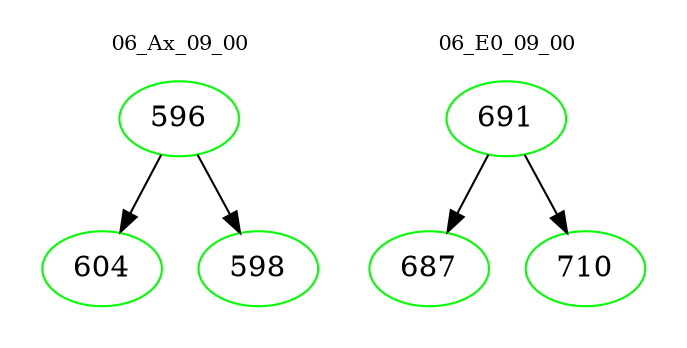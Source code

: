 digraph{
subgraph cluster_0 {
color = white
label = "06_Ax_09_00";
fontsize=10;
T0_596 [label="596", color="green"]
T0_596 -> T0_604 [color="black"]
T0_604 [label="604", color="green"]
T0_596 -> T0_598 [color="black"]
T0_598 [label="598", color="green"]
}
subgraph cluster_1 {
color = white
label = "06_E0_09_00";
fontsize=10;
T1_691 [label="691", color="green"]
T1_691 -> T1_687 [color="black"]
T1_687 [label="687", color="green"]
T1_691 -> T1_710 [color="black"]
T1_710 [label="710", color="green"]
}
}
